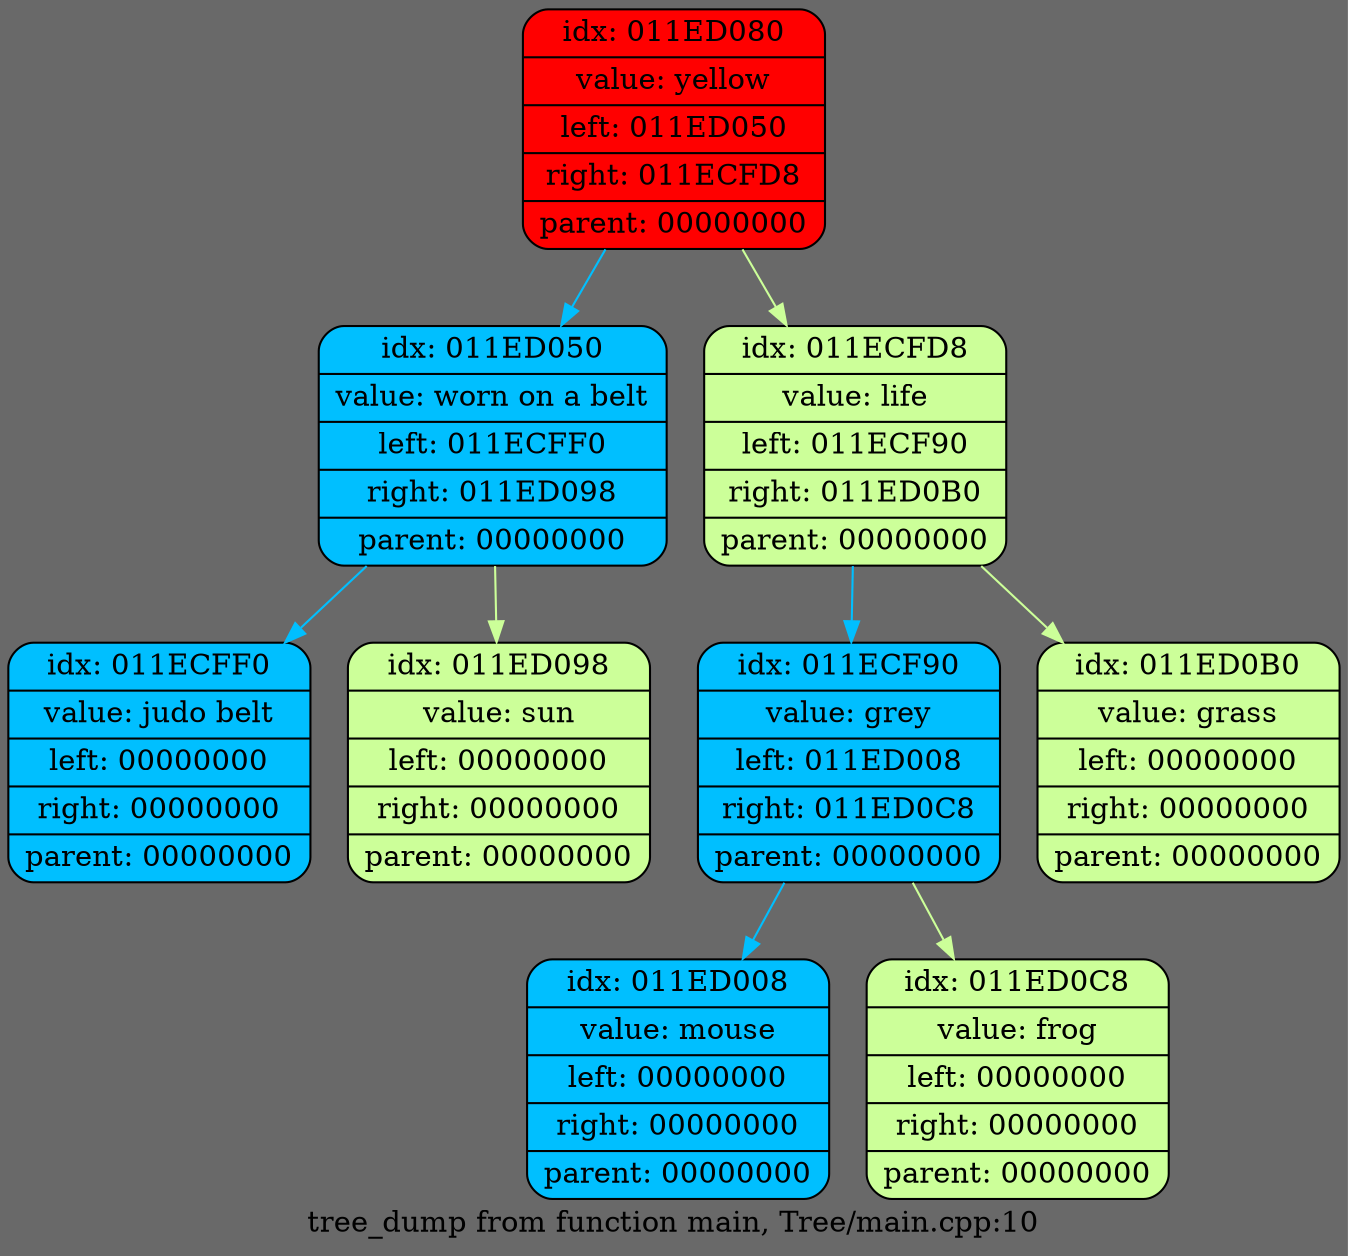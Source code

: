 digraph List {
	rankdir = HR;
	bgcolor = "#696969";
	node0 [shape = Mrecord, style = filled, fillcolor = "#ff0000", label = "{idx: 011ED080 | value: yellow | left: 011ED050 | right: 011ECFD8 | parent: 00000000}"];
	node1 [shape = Mrecord, style = filled, fillcolor = "#00BFFF", label = "{idx: 011ED050 | value: worn on a belt | left: 011ECFF0 | right: 011ED098 | parent: 00000000}"];
	node0 -> node1 [color = "#00BFFF"]
	node2 [shape = Mrecord, style = filled, fillcolor = "#00BFFF", label = "{idx: 011ECFF0 | value: judo belt | left: 00000000 | right: 00000000 | parent: 00000000}"];
	node1 -> node2 [color = "#00BFFF"]
	node3 [shape = Mrecord, style = filled, fillcolor = "#ccff99", label = "{idx: 011ED098 | value: sun | left: 00000000 | right: 00000000 | parent: 00000000}"];
	node1 -> node3 [color = "#ccff99"]
	node4 [shape = Mrecord, style = filled, fillcolor = "#ccff99", label = "{idx: 011ECFD8 | value: life | left: 011ECF90 | right: 011ED0B0 | parent: 00000000}"];
	node0 -> node4 [color = "#ccff99"]
	node5 [shape = Mrecord, style = filled, fillcolor = "#00BFFF", label = "{idx: 011ECF90 | value: grey | left: 011ED008 | right: 011ED0C8 | parent: 00000000}"];
	node4 -> node5 [color = "#00BFFF"]
	node6 [shape = Mrecord, style = filled, fillcolor = "#00BFFF", label = "{idx: 011ED008 | value: mouse | left: 00000000 | right: 00000000 | parent: 00000000}"];
	node5 -> node6 [color = "#00BFFF"]
	node7 [shape = Mrecord, style = filled, fillcolor = "#ccff99", label = "{idx: 011ED0C8 | value: frog | left: 00000000 | right: 00000000 | parent: 00000000}"];
	node5 -> node7 [color = "#ccff99"]
	node8 [shape = Mrecord, style = filled, fillcolor = "#ccff99", label = "{idx: 011ED0B0 | value: grass | left: 00000000 | right: 00000000 | parent: 00000000}"];
	node4 -> node8 [color = "#ccff99"]
	label = "tree_dump from function main, Tree/main.cpp:10";}

